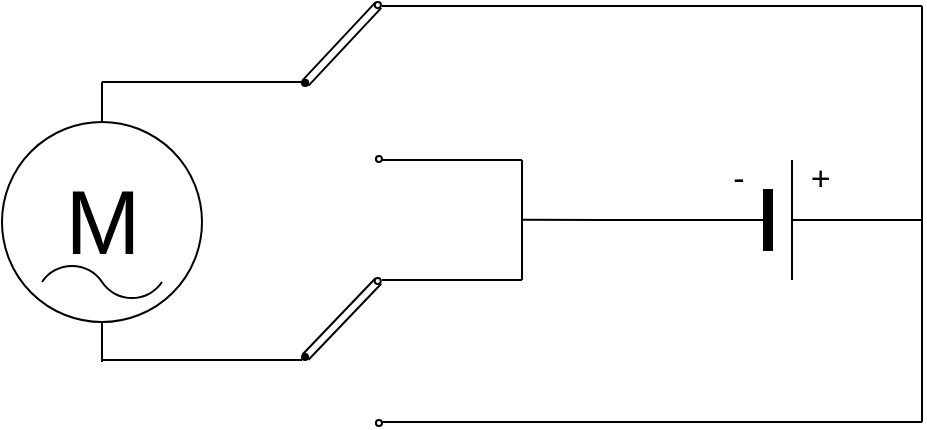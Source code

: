 <mxfile version="13.9.2" type="device"><diagram id="XBYThLZhP_l7XP-7lXWP" name="Page-1"><mxGraphModel dx="2062" dy="705" grid="1" gridSize="10" guides="1" tooltips="1" connect="1" arrows="1" fold="1" page="1" pageScale="1" pageWidth="827" pageHeight="1169" math="0" shadow="0"><root><mxCell id="0"/><mxCell id="1" parent="0"/><mxCell id="l7rE4Q4_4y56chL8nUvR-1" value="M" style="dashed=0;outlineConnect=0;align=center;html=1;shape=mxgraph.pid.engines.electric_motor_(ac);fontSize=45;" parent="1" vertex="1"><mxGeometry x="200" y="210" width="100" height="100" as="geometry"/></mxCell><mxCell id="l7rE4Q4_4y56chL8nUvR-4" value="" style="endArrow=none;html=1;exitX=0.5;exitY=0;exitDx=0;exitDy=0;exitPerimeter=0;" parent="1" source="l7rE4Q4_4y56chL8nUvR-1" edge="1"><mxGeometry width="50" height="50" relative="1" as="geometry"><mxPoint x="430" y="250" as="sourcePoint"/><mxPoint x="250" y="190" as="targetPoint"/></mxGeometry></mxCell><mxCell id="l7rE4Q4_4y56chL8nUvR-5" value="" style="endArrow=none;html=1;exitX=0.5;exitY=1;exitDx=0;exitDy=0;exitPerimeter=0;" parent="1" edge="1"><mxGeometry width="50" height="50" relative="1" as="geometry"><mxPoint x="250" y="310" as="sourcePoint"/><mxPoint x="250" y="330" as="targetPoint"/></mxGeometry></mxCell><mxCell id="l7rE4Q4_4y56chL8nUvR-7" value="" style="endArrow=none;html=1;" parent="1" edge="1"><mxGeometry width="50" height="50" relative="1" as="geometry"><mxPoint x="250" y="190" as="sourcePoint"/><mxPoint x="350" y="190" as="targetPoint"/></mxGeometry></mxCell><mxCell id="l7rE4Q4_4y56chL8nUvR-8" value="" style="endArrow=none;html=1;" parent="1" edge="1"><mxGeometry width="50" height="50" relative="1" as="geometry"><mxPoint x="250.0" y="329" as="sourcePoint"/><mxPoint x="350.0" y="329" as="targetPoint"/></mxGeometry></mxCell><mxCell id="l7rE4Q4_4y56chL8nUvR-9" value="" style="endArrow=none;html=1;" parent="1" edge="1"><mxGeometry width="50" height="50" relative="1" as="geometry"><mxPoint x="390" y="152" as="sourcePoint"/><mxPoint x="660" y="152" as="targetPoint"/></mxGeometry></mxCell><mxCell id="l7rE4Q4_4y56chL8nUvR-10" value="" style="endArrow=none;html=1;" parent="1" edge="1"><mxGeometry width="50" height="50" relative="1" as="geometry"><mxPoint x="390" y="360" as="sourcePoint"/><mxPoint x="660" y="360" as="targetPoint"/></mxGeometry></mxCell><mxCell id="l7rE4Q4_4y56chL8nUvR-11" value="" style="endArrow=none;html=1;" parent="1" edge="1"><mxGeometry width="50" height="50" relative="1" as="geometry"><mxPoint x="660" y="360" as="sourcePoint"/><mxPoint x="660" y="152" as="targetPoint"/></mxGeometry></mxCell><mxCell id="l7rE4Q4_4y56chL8nUvR-14" style="edgeStyle=orthogonalEdgeStyle;rounded=0;orthogonalLoop=1;jettySize=auto;html=1;exitX=1;exitY=0.5;exitDx=0;exitDy=0;exitPerimeter=0;endArrow=none;endFill=0;" parent="1" source="l7rE4Q4_4y56chL8nUvR-13" edge="1"><mxGeometry relative="1" as="geometry"><mxPoint x="660" y="258.862" as="targetPoint"/></mxGeometry></mxCell><mxCell id="l7rE4Q4_4y56chL8nUvR-16" style="edgeStyle=orthogonalEdgeStyle;rounded=0;orthogonalLoop=1;jettySize=auto;html=1;exitX=0;exitY=0.5;exitDx=0;exitDy=0;exitPerimeter=0;endArrow=none;endFill=0;" parent="1" source="l7rE4Q4_4y56chL8nUvR-13" edge="1"><mxGeometry relative="1" as="geometry"><mxPoint x="460.0" y="258.862" as="targetPoint"/></mxGeometry></mxCell><mxCell id="l7rE4Q4_4y56chL8nUvR-13" value="" style="verticalLabelPosition=bottom;shadow=0;dashed=0;align=center;fillColor=#000000;html=1;verticalAlign=top;strokeWidth=1;shape=mxgraph.electrical.miscellaneous.monocell_battery;" parent="1" vertex="1"><mxGeometry x="540" y="229" width="100" height="60" as="geometry"/></mxCell><mxCell id="l7rE4Q4_4y56chL8nUvR-15" value="&lt;font style=&quot;font-size: 17px&quot;&gt;-&amp;nbsp; &amp;nbsp; &amp;nbsp; &amp;nbsp;+&lt;/font&gt;" style="text;html=1;strokeColor=none;fillColor=none;align=center;verticalAlign=middle;whiteSpace=wrap;rounded=0;" parent="1" vertex="1"><mxGeometry x="550" y="229" width="80" height="20" as="geometry"/></mxCell><mxCell id="l7rE4Q4_4y56chL8nUvR-17" value="" style="endArrow=none;html=1;" parent="1" edge="1"><mxGeometry width="50" height="50" relative="1" as="geometry"><mxPoint x="460" y="289" as="sourcePoint"/><mxPoint x="460" y="229" as="targetPoint"/></mxGeometry></mxCell><mxCell id="l7rE4Q4_4y56chL8nUvR-18" value="" style="endArrow=none;html=1;" parent="1" edge="1"><mxGeometry width="50" height="50" relative="1" as="geometry"><mxPoint x="460" y="229" as="sourcePoint"/><mxPoint x="390" y="229" as="targetPoint"/></mxGeometry></mxCell><mxCell id="l7rE4Q4_4y56chL8nUvR-19" value="" style="endArrow=none;html=1;" parent="1" edge="1"><mxGeometry width="50" height="50" relative="1" as="geometry"><mxPoint x="460" y="289" as="sourcePoint"/><mxPoint x="390" y="289" as="targetPoint"/></mxGeometry></mxCell><mxCell id="l7rE4Q4_4y56chL8nUvR-23" value="" style="group" parent="1" vertex="1" connectable="0"><mxGeometry x="350" y="150" width="40" height="42" as="geometry"/></mxCell><mxCell id="l7rE4Q4_4y56chL8nUvR-20" value="" style="shape=link;html=1;endArrow=none;endFill=0;" parent="l7rE4Q4_4y56chL8nUvR-23" edge="1"><mxGeometry width="100" relative="1" as="geometry"><mxPoint x="1.818" y="40.444" as="sourcePoint"/><mxPoint x="38.182" y="1.556" as="targetPoint"/></mxGeometry></mxCell><mxCell id="l7rE4Q4_4y56chL8nUvR-21" value="" style="ellipse;whiteSpace=wrap;html=1;aspect=fixed;fillColor=#030303;" parent="l7rE4Q4_4y56chL8nUvR-23" vertex="1"><mxGeometry y="38.889" width="3.111" height="3.111" as="geometry"/></mxCell><mxCell id="l7rE4Q4_4y56chL8nUvR-22" value="" style="ellipse;whiteSpace=wrap;html=1;aspect=fixed;" parent="l7rE4Q4_4y56chL8nUvR-23" vertex="1"><mxGeometry x="36.364" width="3.111" height="3.111" as="geometry"/></mxCell><mxCell id="l7rE4Q4_4y56chL8nUvR-24" value="" style="group" parent="1" vertex="1" connectable="0"><mxGeometry x="350" y="288" width="40" height="41" as="geometry"/></mxCell><mxCell id="l7rE4Q4_4y56chL8nUvR-25" value="" style="shape=link;html=1;endArrow=none;endFill=0;" parent="l7rE4Q4_4y56chL8nUvR-24" edge="1"><mxGeometry width="100" relative="1" as="geometry"><mxPoint x="1.818" y="39.481" as="sourcePoint"/><mxPoint x="38.182" y="1.519" as="targetPoint"/></mxGeometry></mxCell><mxCell id="l7rE4Q4_4y56chL8nUvR-26" value="" style="ellipse;whiteSpace=wrap;html=1;aspect=fixed;fillColor=#030303;" parent="l7rE4Q4_4y56chL8nUvR-24" vertex="1"><mxGeometry y="37.963" width="3.037" height="3.037" as="geometry"/></mxCell><mxCell id="l7rE4Q4_4y56chL8nUvR-27" value="" style="ellipse;whiteSpace=wrap;html=1;aspect=fixed;" parent="l7rE4Q4_4y56chL8nUvR-24" vertex="1"><mxGeometry x="36.364" width="3.037" height="3.037" as="geometry"/></mxCell><mxCell id="l7rE4Q4_4y56chL8nUvR-28" value="" style="ellipse;whiteSpace=wrap;html=1;aspect=fixed;" parent="1" vertex="1"><mxGeometry x="386.964" y="359" width="3.037" height="3.037" as="geometry"/></mxCell><mxCell id="l7rE4Q4_4y56chL8nUvR-29" value="" style="ellipse;whiteSpace=wrap;html=1;aspect=fixed;" parent="1" vertex="1"><mxGeometry x="386.964" y="226.96" width="3.037" height="3.037" as="geometry"/></mxCell></root></mxGraphModel></diagram></mxfile>